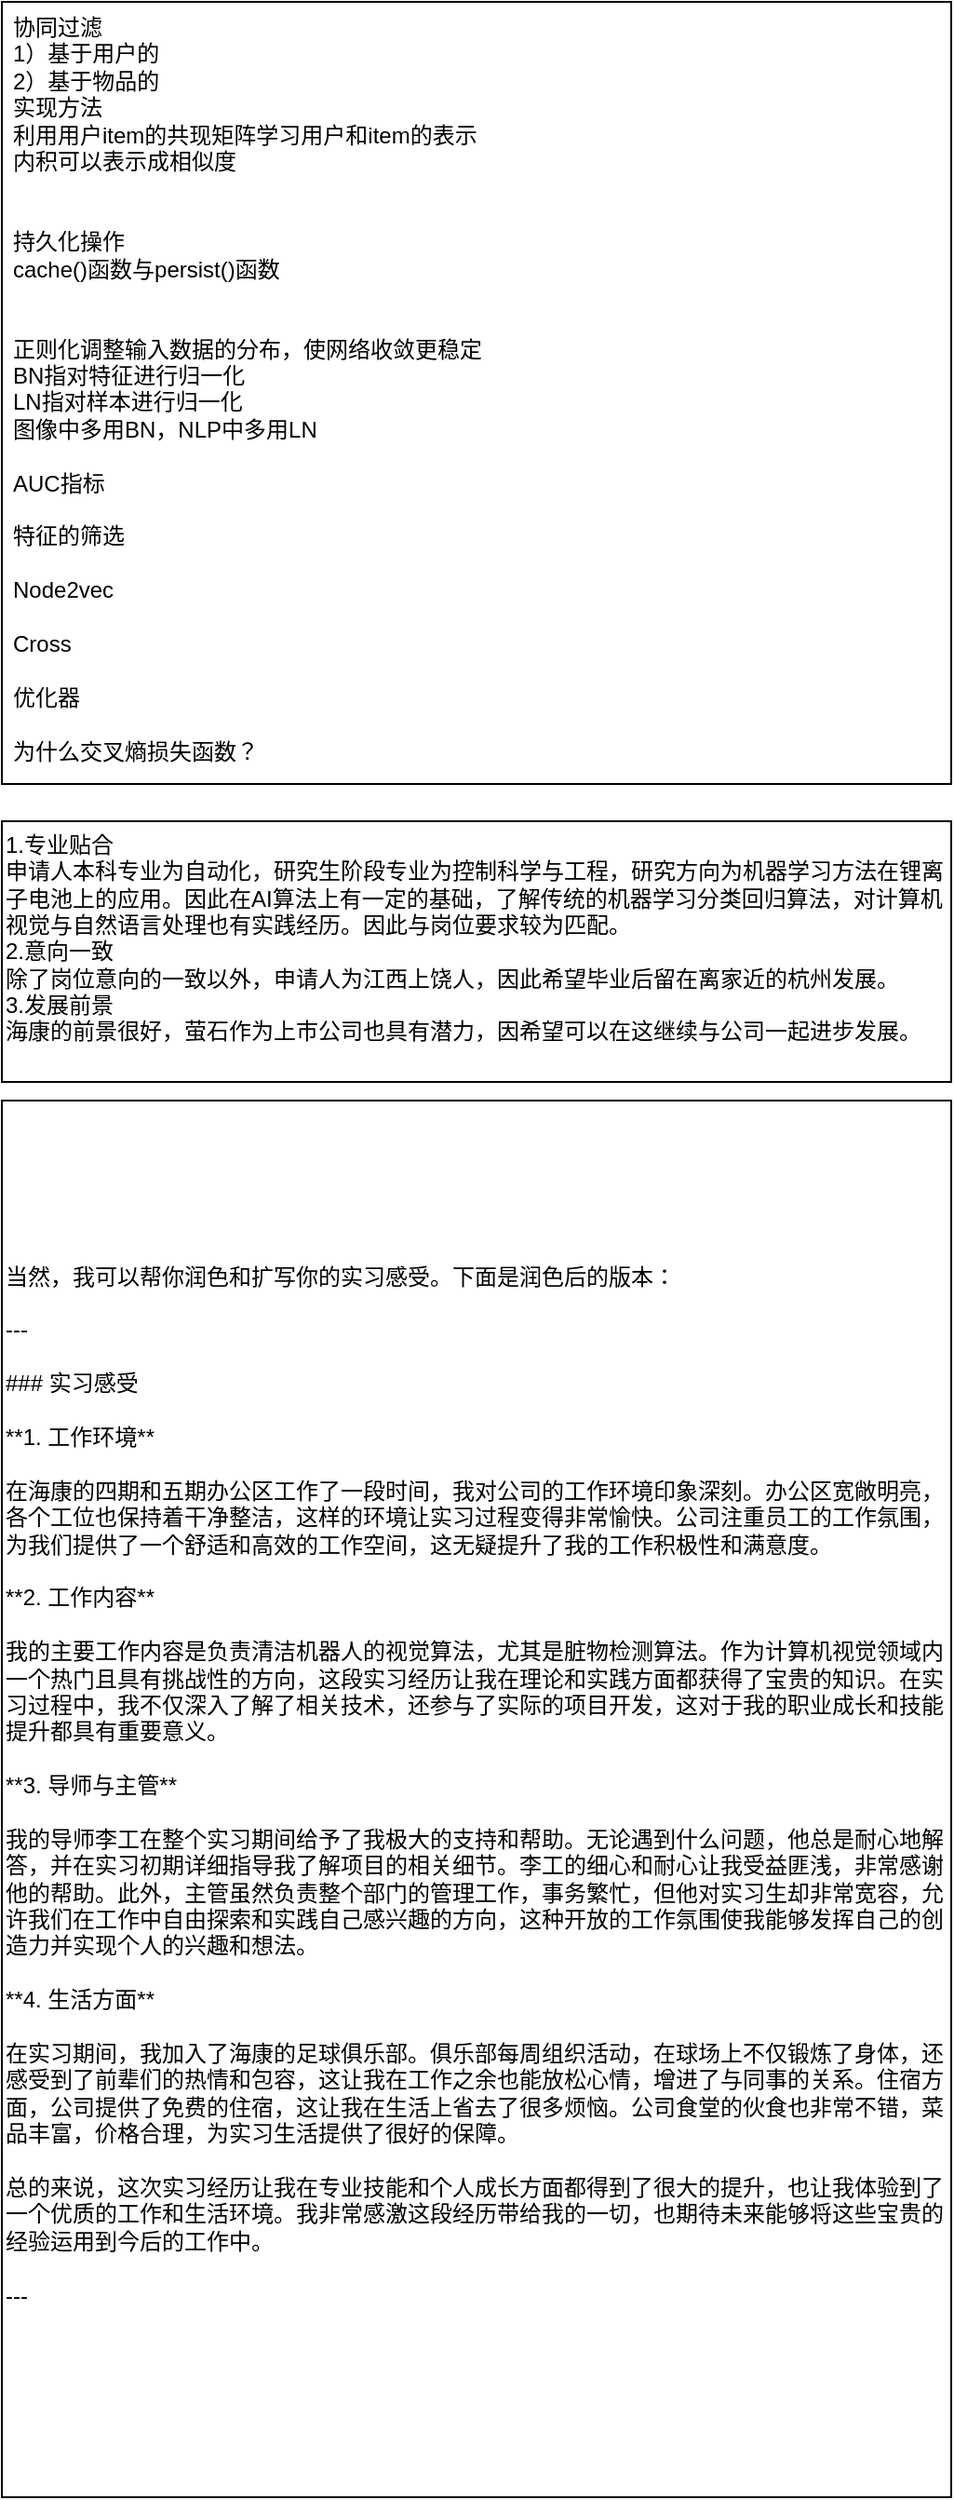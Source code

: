 <mxfile version="24.7.7">
  <diagram name="第 1 页" id="iWVoZDMzAQuaJpYY_TNt">
    <mxGraphModel dx="1853" dy="1029" grid="1" gridSize="10" guides="1" tooltips="1" connect="1" arrows="1" fold="1" page="0" pageScale="1" pageWidth="827" pageHeight="1169" math="0" shadow="0">
      <root>
        <mxCell id="0" />
        <mxCell id="1" parent="0" />
        <mxCell id="mPcpz4siuyIrg-kaVJwC-1" value="协同过滤&lt;div&gt;1）基于用户的&lt;/div&gt;&lt;div&gt;2）基于物品的&lt;/div&gt;&lt;div&gt;实现方法&lt;/div&gt;&lt;div&gt;利用用户item的共现矩阵学习用户和item的表示&lt;/div&gt;&lt;div&gt;内积可以表示成相似度&lt;/div&gt;&lt;div&gt;&lt;br&gt;&lt;/div&gt;&lt;div&gt;&lt;br&gt;&lt;/div&gt;&lt;div&gt;持久化操作&lt;/div&gt;&lt;div&gt;cache()函数与persist()函数&lt;/div&gt;&lt;div&gt;&lt;br&gt;&lt;/div&gt;&lt;div&gt;&lt;br&gt;&lt;/div&gt;&lt;div&gt;正则化调整输入数据的分布，使网络收敛更稳定&lt;/div&gt;&lt;div&gt;BN指对特征进行归一化&lt;/div&gt;&lt;div&gt;LN指对样本进行归一化&lt;/div&gt;&lt;div&gt;图像中多用BN，NLP中多用LN&lt;/div&gt;&lt;div&gt;&lt;br&gt;&lt;/div&gt;&lt;div&gt;AUC指标&lt;/div&gt;&lt;div&gt;&lt;br&gt;&lt;/div&gt;&lt;div&gt;特征的筛选&lt;/div&gt;&lt;div&gt;&lt;br&gt;&lt;/div&gt;&lt;div&gt;Node2vec&lt;/div&gt;&lt;div&gt;&lt;br&gt;&lt;/div&gt;&lt;div&gt;Cross&lt;/div&gt;&lt;div&gt;&lt;br&gt;&lt;/div&gt;&lt;div&gt;优化器&lt;/div&gt;&lt;div&gt;&lt;br&gt;&lt;/div&gt;&lt;div&gt;为什么交叉熵损失函数？&lt;/div&gt;" style="rounded=0;whiteSpace=wrap;html=1;align=left;verticalAlign=top;spacingLeft=4;" parent="1" vertex="1">
          <mxGeometry x="-30" y="-20" width="510" height="420" as="geometry" />
        </mxCell>
        <mxCell id="rIpiguzm-pUeTe3Zb9X0-1" value="&lt;div&gt;1.专业贴合&lt;/div&gt;&lt;div&gt;申请人本科专业为自动化，研究生阶段专业为控制科学与工程，研究方向为机器学习方法在锂离子电池上的应用。因此在AI算法上有一定的基础，了解传统的机器学习分类回归算法，对计算机视觉与自然语言处理也有实践经历。因此与岗位要求较为匹配。&lt;/div&gt;&lt;div&gt;2.意向一致&lt;/div&gt;&lt;div&gt;除了岗位意向的一致以外，申请人为江西上饶人，因此希望毕业后留在离家近的杭州发展。&lt;/div&gt;&lt;div&gt;3.发展前景&lt;/div&gt;&lt;div&gt;海康的前景很好，萤石作为上市公司也具有潜力，因希望可以在这继续与公司一起进步发展。&lt;/div&gt;&lt;div&gt;&lt;br&gt;&lt;/div&gt;" style="rounded=0;whiteSpace=wrap;html=1;align=left;" parent="1" vertex="1">
          <mxGeometry x="-30" y="420" width="510" height="140" as="geometry" />
        </mxCell>
        <mxCell id="rIpiguzm-pUeTe3Zb9X0-2" value="&lt;div&gt;&lt;div&gt;当然，我可以帮你润色和扩写你的实习感受。下面是润色后的版本：&lt;/div&gt;&lt;div&gt;&lt;br&gt;&lt;/div&gt;&lt;div&gt;---&lt;/div&gt;&lt;div&gt;&lt;br&gt;&lt;/div&gt;&lt;div&gt;### 实习感受&lt;/div&gt;&lt;div&gt;&lt;br&gt;&lt;/div&gt;&lt;div&gt;**1. 工作环境**&lt;/div&gt;&lt;div&gt;&lt;br&gt;&lt;/div&gt;&lt;div&gt;在海康的四期和五期办公区工作了一段时间，我对公司的工作环境印象深刻。办公区宽敞明亮，各个工位也保持着干净整洁，这样的环境让实习过程变得非常愉快。公司注重员工的工作氛围，为我们提供了一个舒适和高效的工作空间，这无疑提升了我的工作积极性和满意度。&lt;/div&gt;&lt;div&gt;&lt;br&gt;&lt;/div&gt;&lt;div&gt;**2. 工作内容**&lt;/div&gt;&lt;div&gt;&lt;br&gt;&lt;/div&gt;&lt;div&gt;我的主要工作内容是负责清洁机器人的视觉算法，尤其是脏物检测算法。作为计算机视觉领域内一个热门且具有挑战性的方向，这段实习经历让我在理论和实践方面都获得了宝贵的知识。在实习过程中，我不仅深入了解了相关技术，还参与了实际的项目开发，这对于我的职业成长和技能提升都具有重要意义。&lt;/div&gt;&lt;div&gt;&lt;br&gt;&lt;/div&gt;&lt;div&gt;**3. 导师与主管**&lt;/div&gt;&lt;div&gt;&lt;br&gt;&lt;/div&gt;&lt;div&gt;我的导师李工在整个实习期间给予了我极大的支持和帮助。无论遇到什么问题，他总是耐心地解答，并在实习初期详细指导我了解项目的相关细节。李工的细心和耐心让我受益匪浅，非常感谢他的帮助。此外，主管虽然负责整个部门的管理工作，事务繁忙，但他对实习生却非常宽容，允许我们在工作中自由探索和实践自己感兴趣的方向，这种开放的工作氛围使我能够发挥自己的创造力并实现个人的兴趣和想法。&lt;/div&gt;&lt;div&gt;&lt;br&gt;&lt;/div&gt;&lt;div&gt;**4. 生活方面**&lt;/div&gt;&lt;div&gt;&lt;br&gt;&lt;/div&gt;&lt;div&gt;在实习期间，我加入了海康的足球俱乐部。俱乐部每周组织活动，在球场上不仅锻炼了身体，还感受到了前辈们的热情和包容，这让我在工作之余也能放松心情，增进了与同事的关系。住宿方面，公司提供了免费的住宿，这让我在生活上省去了很多烦恼。公司食堂的伙食也非常不错，菜品丰富，价格合理，为实习生活提供了很好的保障。&lt;/div&gt;&lt;div&gt;&lt;br&gt;&lt;/div&gt;&lt;div&gt;总的来说，这次实习经历让我在专业技能和个人成长方面都得到了很大的提升，也让我体验到了一个优质的工作和生活环境。我非常感激这段经历带给我的一切，也期待未来能够将这些宝贵的经验运用到今后的工作中。&lt;/div&gt;&lt;div&gt;&lt;br&gt;&lt;/div&gt;&lt;div&gt;---&lt;/div&gt;&lt;/div&gt;&lt;div&gt;&lt;br&gt;&lt;/div&gt;" style="rounded=0;whiteSpace=wrap;html=1;align=left;" parent="1" vertex="1">
          <mxGeometry x="-30" y="570" width="510" height="750" as="geometry" />
        </mxCell>
      </root>
    </mxGraphModel>
  </diagram>
</mxfile>
